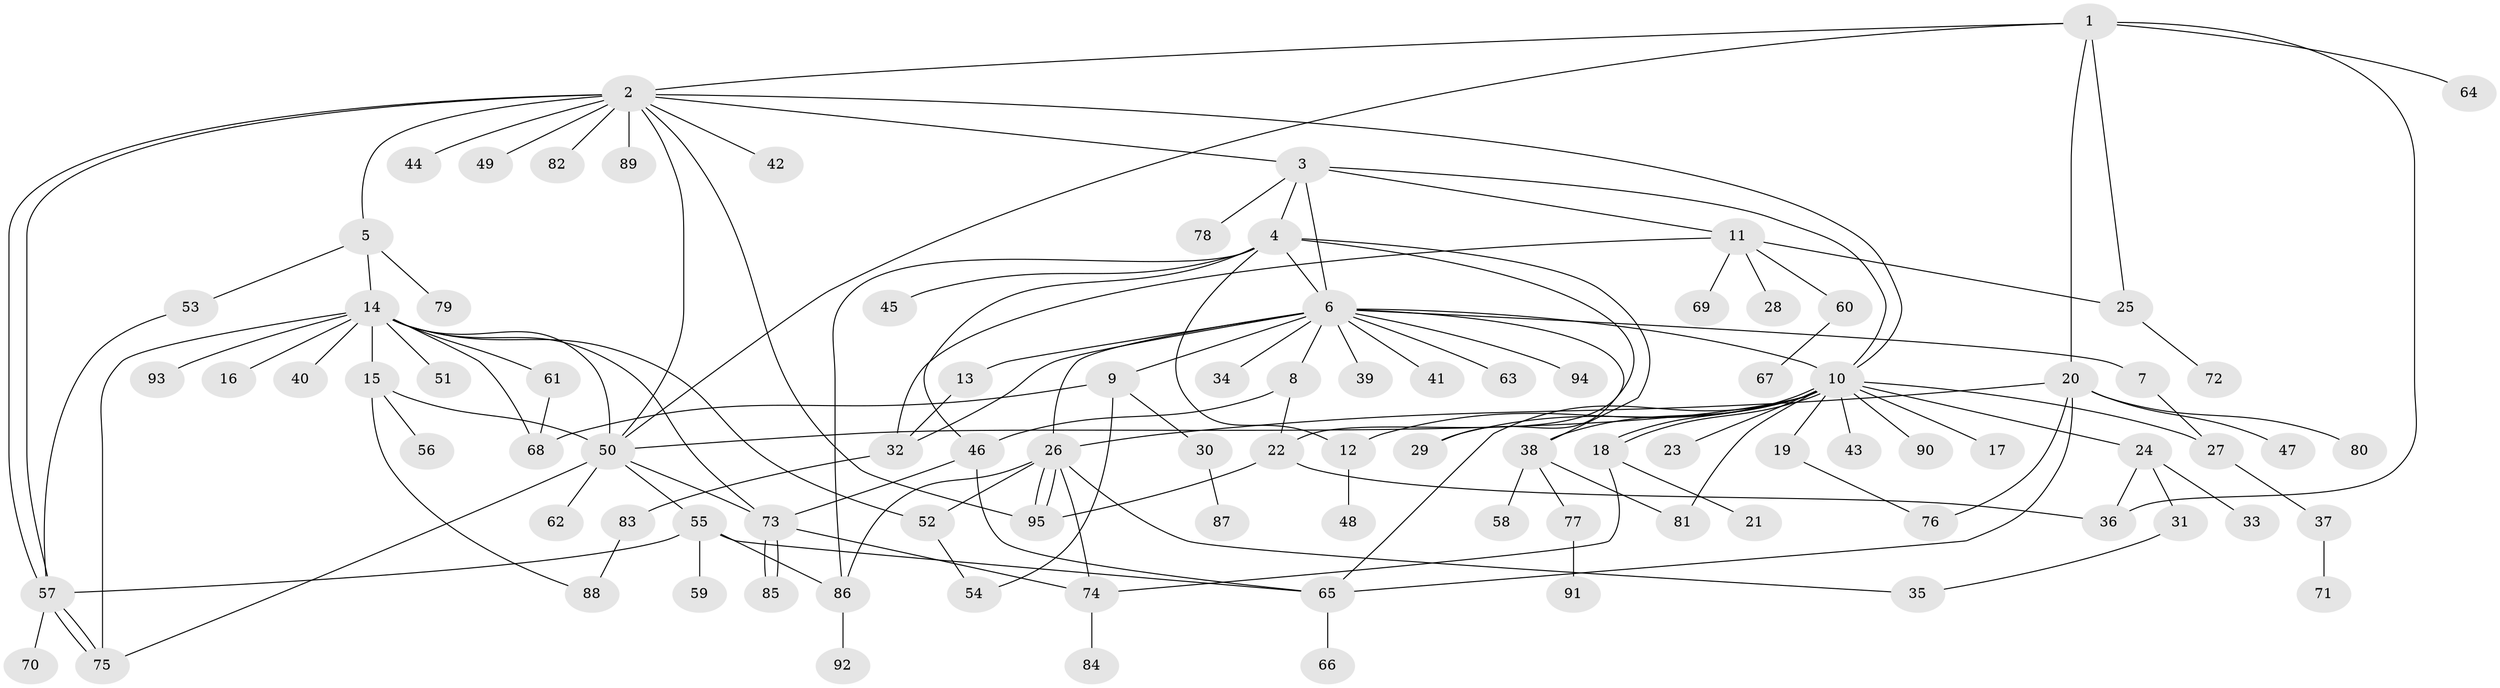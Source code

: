 // coarse degree distribution, {5: 0.1, 7: 0.06666666666666667, 15: 0.03333333333333333, 4: 0.2, 11: 0.03333333333333333, 3: 0.13333333333333333, 12: 0.03333333333333333, 2: 0.13333333333333333, 1: 0.23333333333333334, 6: 0.03333333333333333}
// Generated by graph-tools (version 1.1) at 2025/50/03/04/25 22:50:18]
// undirected, 95 vertices, 141 edges
graph export_dot {
  node [color=gray90,style=filled];
  1;
  2;
  3;
  4;
  5;
  6;
  7;
  8;
  9;
  10;
  11;
  12;
  13;
  14;
  15;
  16;
  17;
  18;
  19;
  20;
  21;
  22;
  23;
  24;
  25;
  26;
  27;
  28;
  29;
  30;
  31;
  32;
  33;
  34;
  35;
  36;
  37;
  38;
  39;
  40;
  41;
  42;
  43;
  44;
  45;
  46;
  47;
  48;
  49;
  50;
  51;
  52;
  53;
  54;
  55;
  56;
  57;
  58;
  59;
  60;
  61;
  62;
  63;
  64;
  65;
  66;
  67;
  68;
  69;
  70;
  71;
  72;
  73;
  74;
  75;
  76;
  77;
  78;
  79;
  80;
  81;
  82;
  83;
  84;
  85;
  86;
  87;
  88;
  89;
  90;
  91;
  92;
  93;
  94;
  95;
  1 -- 2;
  1 -- 20;
  1 -- 25;
  1 -- 36;
  1 -- 50;
  1 -- 64;
  2 -- 3;
  2 -- 5;
  2 -- 10;
  2 -- 42;
  2 -- 44;
  2 -- 49;
  2 -- 50;
  2 -- 57;
  2 -- 57;
  2 -- 82;
  2 -- 89;
  2 -- 95;
  3 -- 4;
  3 -- 6;
  3 -- 10;
  3 -- 11;
  3 -- 78;
  4 -- 6;
  4 -- 12;
  4 -- 22;
  4 -- 38;
  4 -- 45;
  4 -- 46;
  4 -- 86;
  5 -- 14;
  5 -- 53;
  5 -- 79;
  6 -- 7;
  6 -- 8;
  6 -- 9;
  6 -- 10;
  6 -- 13;
  6 -- 26;
  6 -- 29;
  6 -- 32;
  6 -- 34;
  6 -- 39;
  6 -- 41;
  6 -- 63;
  6 -- 94;
  7 -- 27;
  8 -- 22;
  8 -- 46;
  9 -- 30;
  9 -- 54;
  9 -- 68;
  10 -- 12;
  10 -- 17;
  10 -- 18;
  10 -- 18;
  10 -- 19;
  10 -- 23;
  10 -- 24;
  10 -- 27;
  10 -- 29;
  10 -- 38;
  10 -- 43;
  10 -- 50;
  10 -- 65;
  10 -- 81;
  10 -- 90;
  11 -- 25;
  11 -- 28;
  11 -- 32;
  11 -- 60;
  11 -- 69;
  12 -- 48;
  13 -- 32;
  14 -- 15;
  14 -- 16;
  14 -- 40;
  14 -- 50;
  14 -- 51;
  14 -- 52;
  14 -- 61;
  14 -- 68;
  14 -- 73;
  14 -- 75;
  14 -- 93;
  15 -- 50;
  15 -- 56;
  15 -- 88;
  18 -- 21;
  18 -- 74;
  19 -- 76;
  20 -- 26;
  20 -- 47;
  20 -- 65;
  20 -- 76;
  20 -- 80;
  22 -- 36;
  22 -- 95;
  24 -- 31;
  24 -- 33;
  24 -- 36;
  25 -- 72;
  26 -- 35;
  26 -- 52;
  26 -- 74;
  26 -- 86;
  26 -- 95;
  26 -- 95;
  27 -- 37;
  30 -- 87;
  31 -- 35;
  32 -- 83;
  37 -- 71;
  38 -- 58;
  38 -- 77;
  38 -- 81;
  46 -- 65;
  46 -- 73;
  50 -- 55;
  50 -- 62;
  50 -- 73;
  50 -- 75;
  52 -- 54;
  53 -- 57;
  55 -- 57;
  55 -- 59;
  55 -- 65;
  55 -- 86;
  57 -- 70;
  57 -- 75;
  57 -- 75;
  60 -- 67;
  61 -- 68;
  65 -- 66;
  73 -- 74;
  73 -- 85;
  73 -- 85;
  74 -- 84;
  77 -- 91;
  83 -- 88;
  86 -- 92;
}
